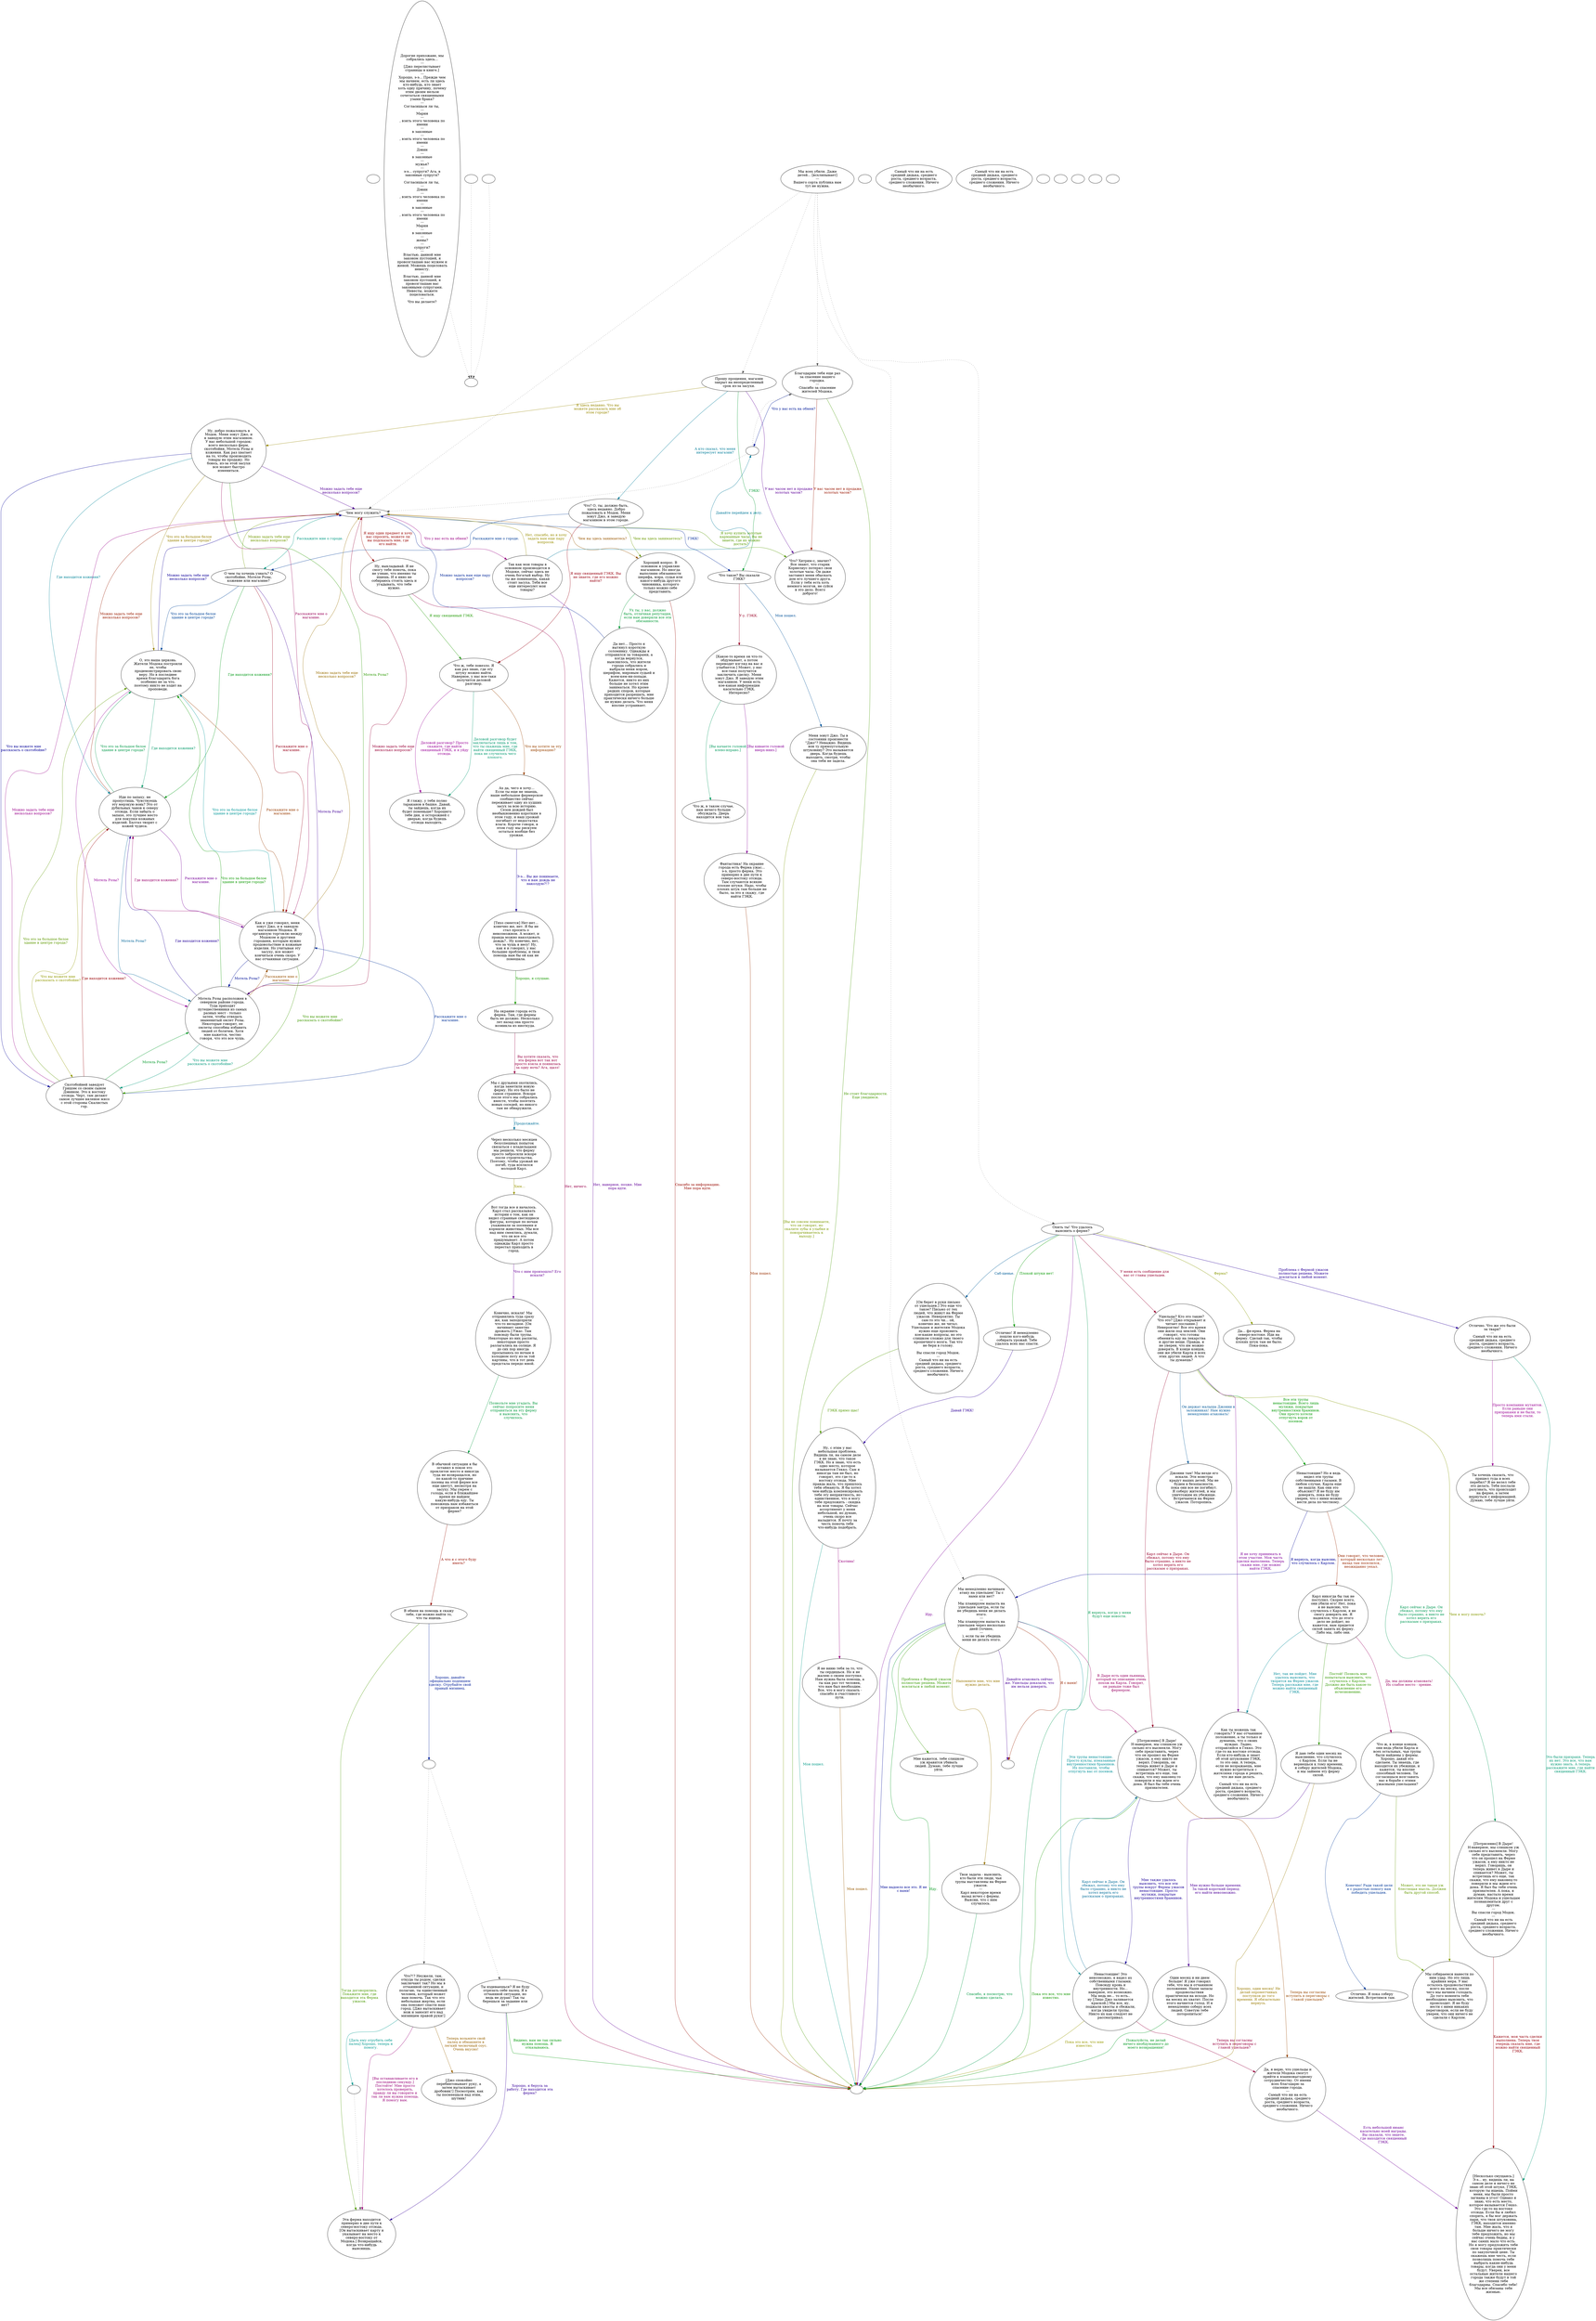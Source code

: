 digraph mcJo {
  "start" [style=filled       fillcolor="#FFFFFF"       color="#000000"]
  "start" [label=""]
  "critter_p_proc" [style=filled       fillcolor="#FFFFFF"       color="#000000"]
  "critter_p_proc" -> "Node998" [style=dotted color="#555555"]
  "critter_p_proc" [label="Дорогие прихожане, мы\nсобрались здесь...\n---\n[Джо перелистывает\nстраницы в книге.]\n---\nХорошо, э-э... Прежде чем\nмы начнем, есть ли здесь\nкто-нибудь, кто знает\nхоть одну причину, почему\nэтим двоим нельзя\nсочетаться священными\nузами брака?\n---\nСогласишься ли ты, \n---\nМария\n---\n, взять этого человека по\nимени\n---\n в законные \n---\n, взять этого человека по\nимени\n---\nДэвин\n---\n в законные \n---\nмужья?\n---\nэ-э... супруги? Ага, в\nзаконные супруги?\n---\nСогласишься ли ты, \n---\nДэвин\n---\n, взять этого человека по\nимени\n---\n в законные \n---\n, взять этого человека по\nимени\n---\nМария\n---\n в законные \n---\nжены?\n---\nсупруги?\n---\nВластью, данной мне\nзаконом пустошей, я\nпровозглашаю вас мужем и\nженой. Можешь поцеловать\nневесту.\n---\nВластью, данной мне\nзаконом пустошей, я\nпровозглашаю вас\nзаконными супругами.\nНевесты, можете\nпоцеловаться.\n---\nЧто вы делаете?"]
  "pickup_p_proc" [style=filled       fillcolor="#FFFFFF"       color="#000000"]
  "pickup_p_proc" -> "Node998" [style=dotted color="#555555"]
  "pickup_p_proc" [label=""]
  "talk_p_proc" [style=filled       fillcolor="#FFFFFF"       color="#000000"]
  "talk_p_proc" -> "Node090" [style=dotted color="#555555"]
  "talk_p_proc" -> "Node003" [style=dotted color="#555555"]
  "talk_p_proc" -> "Node000" [style=dotted color="#555555"]
  "talk_p_proc" -> "Node002" [style=dotted color="#555555"]
  "talk_p_proc" -> "Node001" [style=dotted color="#555555"]
  "talk_p_proc" [label="Мы всех убили. Даже\nдетей... [всхлипывает]\n---\nВашего сорта публика нам\nтут не нужна."]
  "destroy_p_proc" [style=filled       fillcolor="#FFFFFF"       color="#000000"]
  "destroy_p_proc" [label=""]
  "look_at_p_proc" [style=filled       fillcolor="#FFFFFF"       color="#000000"]
  "look_at_p_proc" [label="Самый что ни на есть\nсредний дядька, среднего\nроста, среднего возраста,\nсреднего сложения. Ничего\nнеобычного."]
  "description_p_proc" [style=filled       fillcolor="#FFFFFF"       color="#000000"]
  "description_p_proc" [label="Самый что ни на есть\nсредний дядька, среднего\nроста, среднего возраста,\nсреднего сложения. Ничего\nнеобычного."]
  "use_skill_on_p_proc" [style=filled       fillcolor="#FFFFFF"       color="#000000"]
  "use_skill_on_p_proc" [label=""]
  "damage_p_proc" [style=filled       fillcolor="#FFFFFF"       color="#000000"]
  "damage_p_proc" -> "Node998" [style=dotted color="#555555"]
  "damage_p_proc" [label=""]
  "map_enter_p_proc" [style=filled       fillcolor="#FFFFFF"       color="#000000"]
  "map_enter_p_proc" [label=""]
  "map_update_p_proc" [style=filled       fillcolor="#FFFFFF"       color="#000000"]
  "map_update_p_proc" [label=""]
  "timed_event_p_proc" [style=filled       fillcolor="#FFFFFF"       color="#000000"]
  "timed_event_p_proc" [label=""]
  "Node000" [style=filled       fillcolor="#FFFFFF"       color="#000000"]
  "Node000" [label="Прошу прощения, магазин\nзакрыт на неопределенный\nсрок из-за засухи."]
  "Node000" -> "Node010" [label="А кто сказал, что меня\nинтересует магазин?" color="#007C99" fontcolor="#007C99"]
  "Node000" -> "Node040" [label="Я здесь недавно. Что вы\nможете рассказать мне об\nэтом городе?" color="#998900" fontcolor="#998900"]
  "Node000" -> "Node060" [label="У вас часом нет в продаже\nзолотых часов?" color="#5D0099" fontcolor="#5D0099"]
  "Node000" -> "Node030" [label="ГЭКК!" color="#009930" fontcolor="#009930"]
  "Node001" [style=filled       fillcolor="#FFFFFF"       color="#000000"]
  "Node001" [label="Чем могу служить?"]
  "Node001" -> "Node050" [label="Я ищу один предмет и хочу\nвас спросить, можете ли\nвы подсказать мне, где\nего найти." color="#990300" fontcolor="#990300"]
  "Node001" -> "Node030" [label="ГЭКК!" color="#002999" fontcolor="#002999"]
  "Node001" -> "Node060" [label="Я хочу купить золотые\nкарманные часы. Вы не\nзнаете, где их можно\nдостать?" color="#569900" fontcolor="#569900"]
  "Node001" -> "Node051" [label="Что у вас есть на обмен?" color="#990083" fontcolor="#990083"]
  "Node001" -> "Node045" [label="Расскажите мне о городе." color="#009983" fontcolor="#009983"]
  "Node001" -> "Node052" [label="Чем вы здесь занимаетесь?" color="#995600" fontcolor="#995600"]
  "Node002" [style=filled       fillcolor="#FFFFFF"       color="#000000"]
  "Node002" [label="Опять ты! Что удалось\nвыяснить о ферме?"]
  "Node002" -> "Node081" [label="Проблема с Фермой ужасов\nполностью решена. Можете\nвселяться в любой момент." color="#290099" fontcolor="#290099"]
  "Node002" -> "Node065" [label="Плохой штуки нет!" color="#039900" fontcolor="#039900"]
  "Node002" -> "Node070" [label="У меня есть сообщение для\nвас от главы ушельцев." color="#990030" fontcolor="#990030"]
  "Node002" -> "Node061" [label="Саб-щенье." color="#005D99" fontcolor="#005D99"]
  "Node002" -> "Node064" [label="Ферма?" color="#899900" fontcolor="#899900"]
  "Node002" -> "Node999" [label="Иду." color="#7C0099" fontcolor="#7C0099"]
  "Node002" -> "Node999" [label="Я вернусь, когда у меня\nбудут еще новости." color="#00994F" fontcolor="#00994F"]
  "Node003" [style=filled       fillcolor="#FFFFFF"       color="#000000"]
  "Node003" [label="Мы немедленно начинаем\nатаку на ушельцев! Ты с\nнами или нет?\n---\nМы планируем напасть на\nушельцев завтра, если ты\nне убедишь меня не делать\nэтого.\n---\nМы планируем напасть на\nушельцев через несколько\nдней (точнее,\n---\n), если ты не убедишь\nменя не делать этого."]
  "Node003" -> "Node991" [label="Я с вами!" color="#992300" fontcolor="#992300"]
  "Node003" -> "Node999" [label="Мне надоело все это. Я не\nс вами!" color="#000A99" fontcolor="#000A99"]
  "Node003" -> "Node085" [label="Проблема с Фермой ужасов\nполностью решена. Можете\nвселяться в любой момент." color="#369900" fontcolor="#369900"]
  "Node003" -> "Node086" [label="В Дыре есть один пьяница,\nкоторый по описанию очень\nпохож на Карла. Говорит,\nон раньше тоже был\nфермером." color="#990063" fontcolor="#990063"]
  "Node003" -> "Node087" [label="Эти трупы ненастоящие.\nПросто куклы, измазанные\nвнутренностями браминов.\nИх поставили, чтобы\nотпугнуть вас от посевов." color="#009099" fontcolor="#009099"]
  "Node003" -> "Node089" [label="Напомните мне, что мне\nнужно делать." color="#997600" fontcolor="#997600"]
  "Node003" -> "Node991" [label="Давайте атаковать сейчас\nже. Ушельцы доказали, что\nим нельзя доверять." color="#490099" fontcolor="#490099"]
  "Node003" -> "Node999" [label="Иду." color="#00991C" fontcolor="#00991C"]
  "Node010" [style=filled       fillcolor="#FFFFFF"       color="#000000"]
  "Node010" [label="Что? О, ты, должно быть,\nздесь недавно. Добро\nпожаловать в Модок. Меня\nзовут Джо, я заведую\nмагазином в этом городе."]
  "Node010" -> "Node011" [label="Я ищу священный ГЭКК. Вы\nне знаете, где его можно\nнайти?" color="#990010" fontcolor="#990010"]
  "Node010" -> "Node045" [label="Расскажите мне о городе." color="#003D99" fontcolor="#003D99"]
  "Node010" -> "Node052" [label="Чем вы здесь занимаетесь?" color="#6A9900" fontcolor="#6A9900"]
  "Node011" [style=filled       fillcolor="#FFFFFF"       color="#000000"]
  "Node011" [label="Что ж, тебе повезло. Я\nкак раз знаю, где эту\nштуку можно найти.\nНаверное, у нас все-таки\nполучится деловой\nразговор."]
  "Node011" -> "Node035" [label="Деловой разговор? Просто\nскажите, где найти\nсвященный ГЭКК, и я уйду\nотсюда." color="#990096" fontcolor="#990096"]
  "Node011" -> "Node035" [label="Деловой разговор будет\nзаключаться лишь в том,\nчто ты скажешь мне, где\nнайти священный ГЭКК,\nпока не случилось чего\nплохого." color="#00996F" fontcolor="#00996F"]
  "Node011" -> "Node012" [label="Что вы хотите за эту\nинформацию?" color="#994200" fontcolor="#994200"]
  "Node012" [style=filled       fillcolor="#FFFFFF"       color="#000000"]
  "Node012" [label="Ах да, чего я хочу...\nЕсли ты еще не знаешь,\nнаше небольшое фермерское\nсообщество сейчас\nпереживает одну из худших\nзасух за всю историю.\nСезон дождей был\nнеобыкновенно коротким в\nэтом году, и наш урожай\nпогибает от недостатка\nвлаги. Короче говоря, в\nэтом году мы рискуем\nостаться вообще без\nурожая."]
  "Node012" -> "Node013" [label="Э-э... Вы же понимаете,\nчто я вам дождь не\nнаколдую?!?" color="#160099" fontcolor="#160099"]
  "Node013" [style=filled       fillcolor="#FFFFFF"       color="#000000"]
  "Node013" [label="[Тихо смеется] Нет-нет...\nконечно же, нет. Я бы не\nстал просить о\nневозможном. А может, и\nправда можно наколдовать\nдождь?.. Ну конечно, нет,\nчто за чушь я несу! Ну,\nкак я и говорил, у нас\nбольшие проблемы, и твоя\nпомощь нам бы ой как не\nпомешала."]
  "Node013" -> "Node014" [label="Хорошо, я слушаю." color="#179900" fontcolor="#179900"]
  "Node014" [style=filled       fillcolor="#FFFFFF"       color="#000000"]
  "Node014" [label="На окраине города есть\nферма. Там, где фермы\nбыть не должно. Несколько\nлет назад она просто\nвозникла из ниоткуда."]
  "Node014" -> "Node015" [label="Вы хотите сказать, что\nэта ферма вот так вот\nпросто взяла и появилась\nза одну ночь? Ага, щазз!" color="#990043" fontcolor="#990043"]
  "Node015" [style=filled       fillcolor="#FFFFFF"       color="#000000"]
  "Node015" [label="Мы с друзьями охотились,\nкогда заметили новую\nферму. Но это было не\nсамое странное. Вскоре\nпосле этого мы собрались\nвместе, чтобы посетить\nновых соседей, но никого\nтам не обнаружили."]
  "Node015" -> "Node016" [label="Продолжайте." color="#007099" fontcolor="#007099"]
  "Node016" [style=filled       fillcolor="#FFFFFF"       color="#000000"]
  "Node016" [label="Через несколько месяцев\nбезуспешных попыток\nсвязаться с владельцами\nмы решили, что ферму\nпросто забросили вскоре\nпосле строительства.\nПоэтому, чтобы урожай не\nпогиб, туда вселился\nмолодой Карл."]
  "Node016" -> "Node017" [label="Хмм..." color="#999500" fontcolor="#999500"]
  "Node017" [style=filled       fillcolor="#FFFFFF"       color="#000000"]
  "Node017" [label="Вот тогда все и началось.\nКарл стал рассказывать\nистории о том, как он\nвидел странные светящиеся\nфигуры, которые по ночам\nухаживали за посевами и\nкормили животных. Мы все\nнад ним смеялись, думали,\nчто он все это\nпридумывает. А потом\nоднажды Карл просто\nперестал приходить в\nгород."]
  "Node017" -> "Node018" [label="Что с ним произошло? Его\nискали?" color="#690099" fontcolor="#690099"]
  "Node018" [style=filled       fillcolor="#FFFFFF"       color="#000000"]
  "Node018" [label="Конечно, искали! Мы\nотправились туда сразу\nже, как заподозрили\nчто-то неладное. [Он\nначинает заметно\nдрожать.] Ужас. Там\nповсюду были трупы.\nНекоторые из них распяты,\nнекоторые просто\nразлагались на солнце. Я\nдо сих пор иногда\nпросыпаюсь по ночам в\nхолодном поту из-за той\nкартины, что в тот день\nпредстала передо мной."]
  "Node018" -> "Node019" [label="Позвольте мне угадать. Вы\nсейчас попросите меня\nотправиться на эту ферму\nи выяснить, что\nслучилось." color="#00993C" fontcolor="#00993C"]
  "Node019" [style=filled       fillcolor="#FFFFFF"       color="#000000"]
  "Node019" [label="В обычной ситуации я бы\nоставил в покое это\nпроклятое место и никогда\nтуда не возвращался, но\nпо какой-то причине\nпосевы на этой ферме все\nеще цветут, несмотря на\nзасуху. Мы умрем с\nголода, если в ближайшее\nвремя не найдем\nкакую-нибудь еду. Ты\nпоможешь нам избавиться\nот призраков на этой\nферме?"]
  "Node019" -> "Node020" [label="А что я с этого буду\nиметь?" color="#990F00" fontcolor="#990F00"]
  "Node020" [style=filled       fillcolor="#FFFFFF"       color="#000000"]
  "Node020" [label="В обмен на помощь я скажу\nтебе, где можно найти то,\nчто ты ищешь."]
  "Node020" -> "Node994" [label="Хорошо, давайте\nофициально подпишем\nсделку. Отрубайте свой\nправый мизинец." color="#001D99" fontcolor="#001D99"]
  "Node020" -> "Node022" [label="Тогда договорились.\nПокажите мне, где\nнаходится эта Ферма\nужасов." color="#4A9900" fontcolor="#4A9900"]
  "Node021" [style=filled       fillcolor="#FFFFFF"       color="#000000"]
  "Node021" [label="Что?!? Неужели, там,\nоткуда ты родом, сделки\nзаключают так? Но мы в\nотчаянной ситуации, и\nполагаю, ты единственный\nчеловек, который может\nнам помочь. Так что это\nнебольшая жертва, если\nона поможет спасти наш\nгород. [Джо вытаскивает\nнож и заносит его над\nмизинцем правой руки!]"]
  "Node021" -> "Node022" [label="[Вы останавливаете его в\nпоследнюю секунду.]\nПостойте! Мне просто\nхотелось проверить,\nправду ли вы говорите и\nтак ли вам нужна помощь.\nЯ помогу вам." color="#990077" fontcolor="#990077"]
  "Node021" -> "Node992" [label="[Дать ему отрубить себе\nпалец] Хорошо, теперь я\nпомогу." color="#00998F" fontcolor="#00998F"]
  "Node021" -> "Node023" [label="Теперь возьмите свой\nпалец и обмакните в\nлегкий чесночный соус.\nОчень вкусно!" color="#996200" fontcolor="#996200"]
  "Node022" [style=filled       fillcolor="#FFFFFF"       color="#000000"]
  "Node022" [label="Эта ферма находится\nпримерно в дне пути к\nсеверо-востоку отсюда.\n[Он вытаскивает карту и\nуказывает на место к\nсеверо-востоку от\nМодока.] Возвращайся,\nкогда что-нибудь\nвыяснишь."]
  "Node023" [style=filled       fillcolor="#FFFFFF"       color="#000000"]
  "Node023" [label="[Джо спокойно\nперебинтовывает руку, а\nзатем вытаскивает\nдробовик!] Посмотрим, как\nты посмеешься над этим,\nшутник!"]
  "Node024" [style=filled       fillcolor="#FFFFFF"       color="#000000"]
  "Node024" [label="Ты издеваешься? Я не буду\nотрезать себе палец. Я в\nотчаянной ситуации, но\nведь не дурак! Так ты\nберешься за задание или\nнет?"]
  "Node024" -> "Node022" [label="Хорошо, я берусь за\nработу. Где находится эта\nферма?" color="#350099" fontcolor="#350099"]
  "Node024" -> "Node999" [label="Видимо, вам не так сильно\nнужна помощь. Я\nотказываюсь." color="#009909" fontcolor="#009909"]
  "Node030" [style=filled       fillcolor="#FFFFFF"       color="#000000"]
  "Node030" [label="Что такое? Вы сказали\nГЭКК?"]
  "Node030" -> "Node032" [label="У-у. ГЭКК." color="#990024" fontcolor="#990024"]
  "Node030" -> "Node031" [label="Моя пошел." color="#005199" fontcolor="#005199"]
  "Node031" [style=filled       fillcolor="#FFFFFF"       color="#000000"]
  "Node031" [label="Меня зовут Джо. Ты в\nсостоянии произнести\n\"Джо\"? Неважно. Видишь\nвон ту прямоугольную\nштуковину? Это называется\nдверь. Когда будешь\nвыходить, смотри, чтобы\nона тебя не задела."]
  "Node031" -> "Node999" [label="[Вы не совсем понимаете,\nчто он говорит, но\nскалите зубы в улыбке и\nповорачиваетесь к\nвыходу.]" color="#7D9900" fontcolor="#7D9900"]
  "Node032" [style=filled       fillcolor="#FFFFFF"       color="#000000"]
  "Node032" [label="[Какое-то время он что-то\nобдумывает, а потом\nпереводит взгляд на вас и\nулыбается.] Может, у нас\nвсе-таки получится\nзаключить сделку. Меня\nзовут Джо. Я заведую этим\nмагазином. У меня есть\nкое-какая информация\nкасательно ГЭКК.\nИнтересно?"]
  "Node032" -> "Node033" [label="[Вы киваете головой\nвверх-вниз.]" color="#880099" fontcolor="#880099"]
  "Node032" -> "Node034" [label="[Вы качаете головой\nвлево-вправо.]" color="#00995C" fontcolor="#00995C"]
  "Node033" [style=filled       fillcolor="#FFFFFF"       color="#000000"]
  "Node033" [label="Фантастика! На окраине\nгорода есть Ферма ужас...\nэ-э, просто ферма. Это\nпримерно в дне пути к\nсеверо-востоку отсюда.\nТам случаются всякие\nплохие штуки. Надо, чтобы\nплохих штук там больше не\nбыло, за это я скажу, где\nнайти ГЭКК."]
  "Node033" -> "Node999" [label="Моя пошел." color="#992F00" fontcolor="#992F00"]
  "Node034" [style=filled       fillcolor="#FFFFFF"       color="#000000"]
  "Node034" [label="Что ж, в таком случае,\nнам нечего больше\nобсуждать. Дверь\nнаходится вон там."]
  "Node035" [style=filled       fillcolor="#FFFFFF"       color="#000000"]
  "Node035" [label="Я гляжу, у тебя полно\nтараканов в башке. Давай,\nты зайдешь, когда их\nбудет поменьше? Хорошего\nтебе дня, и осторожней с\nдверью, когда будешь\nотсюда выходить."]
  "Node040" [style=filled       fillcolor="#FFFFFF"       color="#000000"]
  "Node040" [label="Ну, добро пожаловать в\nМодок. Меня зовут Джо, и\nя заведую этим магазином.\nУ нас небольшой городок:\nвсего несколько ферм,\nскотобойня, Мотель Розы и\nкожевня. Как раз хватает\nна то, чтобы производить\nтовары на продажу. Но\nбоюсь, из-за этой засухи\nвсе может быстро\nизмениться."]
  "Node040" -> "Node041" [label="Что вы можете мне\nрассказать о скотобойне?" color="#020099" fontcolor="#020099"]
  "Node040" -> "Node042" [label="Мотель Розы?" color="#2A9900" fontcolor="#2A9900"]
  "Node040" -> "Node044" [label="Расскажите мне о\nмагазине." color="#990057" fontcolor="#990057"]
  "Node040" -> "Node043" [label="Где находится кожевня?" color="#008499" fontcolor="#008499"]
  "Node040" -> "Node046" [label="Что это за большое белое\nздание в центре города?" color="#998200" fontcolor="#998200"]
  "Node040" -> "Node001" [label="Можно задать тебе еще\nнесколько вопросов?" color="#550099" fontcolor="#550099"]
  "Node041" [style=filled       fillcolor="#FFFFFF"       color="#000000"]
  "Node041" [label="Скотобойней заведует\nГришэм со своим сыном\nДэвином. Это к востоку\nотсюда. Черт, там делают\nсамое лучшее вяленое мясо\nс этой стороны Скалистых\nгор."]
  "Node041" -> "Node042" [label="Мотель Розы?" color="#009928" fontcolor="#009928"]
  "Node041" -> "Node043" [label="Где находится кожевня?" color="#990004" fontcolor="#990004"]
  "Node041" -> "Node044" [label="Расскажите мне о\nмагазине." color="#003199" fontcolor="#003199"]
  "Node041" -> "Node046" [label="Что это за большое белое\nздание в центре города?" color="#5E9900" fontcolor="#5E9900"]
  "Node041" -> "Node001" [label="Можно задать тебе еще\nнесколько вопросов?" color="#99008A" fontcolor="#99008A"]
  "Node042" [style=filled       fillcolor="#FFFFFF"       color="#000000"]
  "Node042" [label="Мотель Розы расположен в\nсеверном районе города.\nТуда приходят\nпутешественники из самых\nразных мест - только\nзатем, чтобы отведать\nзнаменитый омлет Розы.\nНекоторые говорят, ее\nомлеты способны избавить\nлюдей от болячек. Хотя\nмне кажется, честно\nговоря, что это все чушь."]
  "Node042" -> "Node041" [label="Что вы можете мне\nрассказать о скотобойне?" color="#00997B" fontcolor="#00997B"]
  "Node042" -> "Node044" [label="Расскажите мне о\nмагазине." color="#994F00" fontcolor="#994F00"]
  "Node042" -> "Node043" [label="Где находится кожевня?" color="#220099" fontcolor="#220099"]
  "Node042" -> "Node046" [label="Что это за большое белое\nздание в центре города?" color="#0B9900" fontcolor="#0B9900"]
  "Node042" -> "Node001" [label="Можно задать тебе еще\nнесколько вопросов?" color="#990037" fontcolor="#990037"]
  "Node043" [style=filled       fillcolor="#FFFFFF"       color="#000000"]
  "Node043" [label="Иди по запаху, не\nпропустишь. Чувствуешь\nэту мерзкую вонь? Это от\nдубильных чанов к северу\nотсюда. Если забыть о\nзапахе, это лучшее место\nдля покупки кожаных\nизделий. Балтаз творит с\nкожей чудеса."]
  "Node043" -> "Node042" [label="Мотель Розы?" color="#006499" fontcolor="#006499"]
  "Node043" -> "Node041" [label="Что вы можете мне\nрассказать о скотобойне?" color="#919900" fontcolor="#919900"]
  "Node043" -> "Node044" [label="Расскажите мне о\nмагазине." color="#750099" fontcolor="#750099"]
  "Node043" -> "Node046" [label="Что это за большое белое\nздание в центре города?" color="#009948" fontcolor="#009948"]
  "Node043" -> "Node001" [label="Можно задать тебе еще\nнесколько вопросов?" color="#991B00" fontcolor="#991B00"]
  "Node044" [style=filled       fillcolor="#FFFFFF"       color="#000000"]
  "Node044" [label="Как я уже говорил, меня\nзовут Джо, и я заведую\nмагазином Модока. Я\nорганизую торговлю между\nМодоком и другими\nгородами, которым нужно\nпродовольствие и кожаные\nизделия. Но учитывая эту\nзасуху, все может\nкончиться очень скоро. У\nнас отчаянная ситуация."]
  "Node044" -> "Node042" [label="Мотель Розы?" color="#001199" fontcolor="#001199"]
  "Node044" -> "Node041" [label="Что вы можете мне\nрассказать о скотобойне?" color="#3E9900" fontcolor="#3E9900"]
  "Node044" -> "Node043" [label="Где находится кожевня?" color="#99006B" fontcolor="#99006B"]
  "Node044" -> "Node046" [label="Что это за большое белое\nздание в центре города?" color="#009799" fontcolor="#009799"]
  "Node044" -> "Node001" [label="Можно задать тебе еще\nнесколько вопросов?" color="#996E00" fontcolor="#996E00"]
  "Node045" [style=filled       fillcolor="#FFFFFF"       color="#000000"]
  "Node045" [label="О чем ты хочешь узнать? О\nскотобойне, Мотеле Розы,\nкожевне или магазине?"]
  "Node045" -> "Node042" [label="Мотель Розы?" color="#410099" fontcolor="#410099"]
  "Node045" -> "Node043" [label="Где находится кожевня?" color="#009915" fontcolor="#009915"]
  "Node045" -> "Node044" [label="Расскажите мне о\nмагазине." color="#990018" fontcolor="#990018"]
  "Node045" -> "Node046" [label="Что это за большое белое\nздание в центре города?" color="#004499" fontcolor="#004499"]
  "Node045" -> "Node001" [label="Можно задать тебе еще\nнесколько вопросов?" color="#719900" fontcolor="#719900"]
  "Node046" [style=filled       fillcolor="#FFFFFF"       color="#000000"]
  "Node046" [label="О, это наша церковь.\nЖители Модока построили\nее, чтобы\nпродемонстрировать свою\nверу. Но в последнее\nвремя благодарить бога\nособенно не за что,\nпоэтому никто не ходит на\nпроповеди."]
  "Node046" -> "Node042" [label="Мотель Розы?" color="#940099" fontcolor="#940099"]
  "Node046" -> "Node043" [label="Где находится кожевня?" color="#009968" fontcolor="#009968"]
  "Node046" -> "Node044" [label="Расскажите мне о\nмагазине." color="#993B00" fontcolor="#993B00"]
  "Node046" -> "Node001" [label="Можно задать тебе еще\nнесколько вопросов?" color="#0E0099" fontcolor="#0E0099"]
  "Node050" [style=filled       fillcolor="#FFFFFF"       color="#000000"]
  "Node050" [label="Ну, выкладывай. Я не\nсмогу тебе помочь, пока\nне узнаю, что именно ты\nищешь. И я явно не\nсобираюсь стоять здесь и\nугадывать, что тебе\nнужно."]
  "Node050" -> "Node011" [label="Я ищу священный ГЭКК." color="#1E9900" fontcolor="#1E9900"]
  "Node050" -> "Node999" [label="Нет, ничего." color="#99004B" fontcolor="#99004B"]
  "Node051" [style=filled       fillcolor="#FFFFFF"       color="#000000"]
  "Node051" [label="Так как мои товары в\nосновном производятся в\nМодоке, сейчас здесь не\nочень богатый выбор. Ну\nты же понимаешь, какая\nстоит засуха. Тебя все\nеще интересуют мои\nтовары?"]
  "Node051" -> "Node996" [label="Давайте перейдем к делу." color="#007899" fontcolor="#007899"]
  "Node051" -> "Node001" [label="Нет, спасибо, но я хочу\nзадать вам еще пару\nвопросов." color="#998E00" fontcolor="#998E00"]
  "Node051" -> "Node999" [label="Нет, наверное, позже. Мне\nпора идти." color="#610099" fontcolor="#610099"]
  "Node052" [style=filled       fillcolor="#FFFFFF"       color="#000000"]
  "Node052" [label="Хороший вопрос. В\nосновном я управляю\nмагазином. Но иногда\nвыполняю обязанности\nшерифа, мэра, судьи или\nкакого-нибудь другого\nчиновника, которого\nтолько можно себе\nпредставить."]
  "Node052" -> "Node053" [label="Ух ты, у вас, должно\nбыть, отличная репутация,\nесли вам доверили все эти\nобязанности." color="#009934" fontcolor="#009934"]
  "Node052" -> "Node999" [label="Спасибо за информацию.\nМне пора идти." color="#990800" fontcolor="#990800"]
  "Node053" [style=filled       fillcolor="#FFFFFF"       color="#000000"]
  "Node053" [label="Да нет... Просто я\nвытянул короткую\nсоломинку. Однажды я\nотправился за товарами, а\nкогда вернулся,\nвыяснилось, что жители\nгорода собрались и\nвыбрали меня мэром,\nшерифом, мировым судьей и\nвсем-кем-ни-попадя.\nКажется, никто из них\nбольше не хотел этим\nзаниматься. Но кроме\nредких споров, которые\nприходится разрешать, мне\nпрактически ничего больше\nне нужно делать. Что меня\nвполне устраивает."]
  "Node053" -> "Node001" [label="Можно задать вам еще пару\nвопросов?" color="#002599" fontcolor="#002599"]
  "Node060" [style=filled       fillcolor="#FFFFFF"       color="#000000"]
  "Node060" [label="Что? Хитрим-с, значит?\nВсе знают, что старик\nКорнелиус потерял свои\nзолотые часы. Он даже\nзаставил меня обыскать\nдом его лучшего друга.\nЕсли у тебя есть хоть\nнемного мозгов, не суйся\nв это дело. Всего\nдоброго!"]
  "Node061" [style=filled       fillcolor="#FFFFFF"       color="#000000"]
  "Node061" [label="[Он берет в руки письмо\nот ушельцев.] Это еще что\nтакое? Письмо от тех\nлюдей, что живут на Ферме\nужасов. Невероятно. Ты\nсам-то это чи... ой,\nконечно же, не читал.\nУшельцам и жителям Модока\nнужно еще прояснить\nкое-какие вопросы, но это\nслишком сложно для твоего\nкрошечного мозга. Так что\nне бери в голову.\n---\nВы спасли город Модок.\n---\nСамый что ни на есть\nсредний дядька, среднего\nроста, среднего возраста,\nсреднего сложения. Ничего\nнеобычного."]
  "Node061" -> "Node062" [label="ГЭКК прямо щас!" color="#519900" fontcolor="#519900"]
  "Node062" [style=filled       fillcolor="#FFFFFF"       color="#000000"]
  "Node062" [label="Ну, с этим у нас\nнебольшая проблема.\nВидишь ли, на самом деле\nя не знаю, что такое\nГЭКК. Но я знаю, что есть\nодно место, которое\nназывается Гекко. Сам я\nникогда там не был, но\nговорят, это где-то к\nвостоку отсюда. Мне\nправда жаль, что пришлось\nтебя обмануть. Я бы хотел\nчем-нибудь компенсировать\nтебе эту неприятность, но\nединственное, что я могу\nтебе предложить - скидка\nна мои товары. Сейчас\nассортимент у меня\nнебольшой, но думаю,\nочень скоро все\nналадится. Я почту за\nчесть помочь тебе\nчто-нибудь подобрать."]
  "Node062" -> "Node063" [label="Скотина!" color="#99007E" fontcolor="#99007E"]
  "Node062" -> "Node999" [label="Моя пошел." color="#009987" fontcolor="#009987"]
  "Node063" [style=filled       fillcolor="#FFFFFF"       color="#000000"]
  "Node063" [label="Я не виню тебя за то, что\nты сердишься. Но я не\nжалею о своем поступке.\nНам нужна была помощь, а\nты как раз тот человек,\nчто нам был необходим.\nВсе, что я могу сказать -\nспасибо и счастливого\nпути."]
  "Node063" -> "Node999" [label="Моя пошел." color="#995B00" fontcolor="#995B00"]
  "Node064" [style=filled       fillcolor="#FFFFFF"       color="#000000"]
  "Node064" [label="Да... фе-ерма. Ферма на\nсеверо-востоке. Иди на\nферму. Сделай так, чтобы\nплохих штук там не было.\nПока-пока."]
  "Node065" [style=filled       fillcolor="#FFFFFF"       color="#000000"]
  "Node065" [label="Отлично! Я немедленно\nпошлю кого-нибудь\nсобирать урожай. Тебе\nудалось всех нас спасти."]
  "Node065" -> "Node062" [label="Давай ГЭКК!" color="#2E0099" fontcolor="#2E0099"]
  "Node070" [style=filled       fillcolor="#FFFFFF"       color="#000000"]
  "Node070" [label="Ушельцы? Кто это такие?\nЧто это? [Джо открывает и\nчитает послание.]\nНевероятно! Все это время\nони жили под землей. Они\nговорят, что готовы\nобменять еду на лекарства\nи другие вещи. Правда, я\nне уверен, что им можно\nдоверять. В конце концов,\nони же убили Карла и всех\nэтих других людей. А что\nты думаешь?"]
  "Node070" -> "Node071" [label="Все эти трупы\nненастоящие. Всего лишь\nмуляжи, покрытые\nвнутренностями браминов.\nОни просто хотели\nотпугнуть воров от\nпосевов." color="#009901" fontcolor="#009901"]
  "Node070" -> "Node086" [label="Карл сейчас в Дыре. Он\nсбежал, потому что ему\nбыло страшно, а никто не\nхотел верить его\nрассказам о призраках." color="#99002B" fontcolor="#99002B"]
  "Node070" -> "Node079" [label="Он держат малыша Джонни в\nзаложниках! Нам нужно\nнемедленно атаковать!" color="#005899" fontcolor="#005899"]
  "Node070" -> "Node083" [label="Чем я могу помочь?" color="#859900" fontcolor="#859900"]
  "Node070" -> "Node080" [label="Я не хочу принимать в\nэтом участие. Моя часть\nсделки выполнена. Теперь\nскажи мне, где можно\nнайти ГЭКК." color="#810099" fontcolor="#810099"]
  "Node071" [style=filled       fillcolor="#FFFFFF"       color="#000000"]
  "Node071" [label="Ненастоящие? Но я ведь\nвидел эти трупы\nсобственными глазами. В\nлюбом случае, Карла еще\nне нашли. Как они это\nобъяснят? Я не буду им\nдоверять, пока не буду\nуверен, что с ними можно\nвести дела по-честному."]
  "Node071" -> "Node075" [label="Карл сейчас в Дыре. Он\nсбежал, потому что ему\nбыло страшно, а никто не\nхотел верить его\nрассказам о призраках." color="#009954" fontcolor="#009954"]
  "Node071" -> "Node072" [label="Они говорят, что человек,\nкоторый несколько лет\nназад там поселился,\nнеожиданно уехал." color="#992700" fontcolor="#992700"]
  "Node071" -> "Node003" [label="Я вернусь, когда выясню,\nчто случилось с Карлом." color="#000599" fontcolor="#000599"]
  "Node072" [style=filled       fillcolor="#FFFFFF"       color="#000000"]
  "Node072" [label="Карл никогда бы так не\nпоступил. Скорее всего,\nони убили его! Нет, пока\nя не выясню, что\nслучилось с Карлом, я не\nсмогу доверять им. Я\nнадеялся, что до этого\nдело не дойдет, но\nкажется, нам придется\nсилой занять их ферму.\nЛибо мы, либо они."]
  "Node072" -> "Node073" [label="Постой! Позволь мне\nпопытаться выяснить, что\nслучилось с Карлом.\nДолжно же быть какое-то\nобъяснение его\nисчезновению." color="#329900" fontcolor="#329900"]
  "Node072" -> "Node077" [label="Да, мы должны атаковать!\nИх слабое место - зрение." color="#99005E" fontcolor="#99005E"]
  "Node072" -> "Node080" [label="Нет, так не пойдет. Мне\nудалось выяснить, что\nтворится на Ферме ужасов.\nТеперь расскажи мне, где\nможно найти священный\nГЭКК." color="#008B99" fontcolor="#008B99"]
  "Node073" [style=filled       fillcolor="#FFFFFF"       color="#000000"]
  "Node073" [label="Я даю тебе один месяц на\nвыяснение, что случилось\nс Карлом. Если ты не\nвернешься к тому времени,\nя соберу жителей Модока,\nи мы займем эту ферму\nсилой."]
  "Node073" -> "Node999" [label="Хорошо, один месяц! Не\nделай опрометчивых\nпоступков до того\nвремени. Я обязательно\nвернусь." color="#997A00" fontcolor="#997A00"]
  "Node073" -> "Node074" [label="Мне нужно больше времени.\nЗа такой короткий период\nего найти невозможно." color="#4E0099" fontcolor="#4E0099"]
  "Node074" [style=filled       fillcolor="#FFFFFF"       color="#000000"]
  "Node074" [label="Один месяц и ни днем\nбольше! Я уже говорил\nтебе, что мы в отчаянном\nположении. Наши запасы\nпродовольствия\nпрактически на исходе. Но\nна месяц их хватит. После\nэтого начнется голод. И я\nнемедленно соберу всех\nлюдей. Советую тебе\nпоторопиться!"]
  "Node074" -> "Node999" [label="Пожалуйста, не делай\nничего необдуманного до\nмоего возвращения!" color="#009921" fontcolor="#009921"]
  "Node075" [style=filled       fillcolor="#FFFFFF"       color="#000000"]
  "Node075" [label="[Потрясенно] В Дыре!\nН-наверное, мы слишком уж\nсильно его высмеяли. Могу\nсебе представить, через\nчто он прошел на Ферме\nужасов, а ему никто не\nверил. Говоришь, он\nтеперь живет в Дыре и\nспивается? Может, ты\nвстретишь его еще, так\nскажи, что ему наконец-то\nповерили и мы ждем его\nдома. Я был бы тебе очень\nпризнателен. А пока, я\nдумаю, настало время\nжителям Модока и ушельцам\nпознакомиться друг с\nдругом.\n---\nВы спасли город Модок.\n---\nСамый что ни на есть\nсредний дядька, среднего\nроста, среднего возраста,\nсреднего сложения. Ничего\nнеобычного."]
  "Node075" -> "Node076" [label="Кажется, моя часть сделки\nвыполнена. Теперь твоя\nочередь сказать мне, где\nможно найти священный\nГЭКК." color="#99000C" fontcolor="#99000C"]
  "Node076" [style=filled       fillcolor="#FFFFFF"       color="#000000"]
  "Node076" [label="[Несколько смущаясь.]\nЭ-э... ну, видишь ли, на\nсамом деле я ничего не\nзнаю об этой штуке, ГЭКК,\nкоторую ты ищешь. Пойми\nменя, мы были просто\nзагнаны в угол! Однако я\nзнаю, что есть место,\nкоторое называется Гекко.\nЭто где-то на востоке\nотсюда. Если бы я любил\nспорить, я бы мог держать\nпари, что твоя штуковина,\nГЭКК, находится именно\nтам. Мне жаль, что я\nбольше ничего не могу\nтебе предложить, но мы\nсейчас очень бедны, и у\nнас самих мало что есть.\nНо я могу предложить тебе\nсвои товары практически\nпо закупочной цене. Ты\nокажешь мне честь, если\nпозволишь помочь тебе\nвыбрать какие-нибудь\nтовары, когда они у меня\nбудут. Уверен, все\nостальные жители нашего\nгорода также будут в той\nже степени тебе\nблагодарны. Спасибо тебе!\nМы все обязаны тебе\nжизнью."]
  "Node077" [style=filled       fillcolor="#FFFFFF"       color="#000000"]
  "Node077" [label="Что ж, в конце концов,\nони ведь убили Карла и\nвсех остальных, чьи трупы\nбыли найдены у фермы.\nХорошо, давай это\nсделаем. Ты знаешь, где\nнаходится их убежище, и\nкажется, ты вполне\nспособный человек. Ты\nсогласишься возглавить\nнас в борьбе с этими\nужасными ушельцами?"]
  "Node077" -> "Node078" [label="Конечно! Ради такой цели\nя с радостью помогу вам\nпобедить ушельцев." color="#003899" fontcolor="#003899"]
  "Node077" -> "Node083" [label="Может, это не такая уж\nблестящая мысль. Должен\nбыть другой способ." color="#659900" fontcolor="#659900"]
  "Node078" [style=filled       fillcolor="#FFFFFF"       color="#000000"]
  "Node078" [label="Отлично. Я пока соберу\nжителей. Встретимся там."]
  "Node079" [style=filled       fillcolor="#FFFFFF"       color="#000000"]
  "Node079" [label="Джонни там! Мы везде его\nискали. Эти монстры\nкрадут наших детей. Мы не\nбудем в безопасности,\nпока они все не погибнут.\nЯ соберу жителей, и мы\nуничтожим их убежище.\nВстречаемся на Ферме\nужасов. Поторопись."]
  "Node080" [style=filled       fillcolor="#FFFFFF"       color="#000000"]
  "Node080" [label="Как ты можешь так\nговорить? У нас отчаянное\nположение, а ты только и\nдумаешь, что о своих\nнуждах. Ладно,\nотправляйся в Гекко. Это\nгде-то на востоке отсюда.\nЕсли кто-нибудь и знает\nоб этой штуковине ГЭКК,\nто это они. А теперь,\nесли не возражаешь, мне\nнужно встретиться с\nжителями города и решить,\nчто же нам делать.\n---\nСамый что ни на есть\nсредний дядька, среднего\nроста, среднего возраста,\nсреднего сложения. Ничего\nнеобычного."]
  "Node081" [style=filled       fillcolor="#FFFFFF"       color="#000000"]
  "Node081" [label="Отлично. Что же это были\nза твари?\n---\nСамый что ни на есть\nсредний дядька, среднего\nроста, среднего возраста,\nсреднего сложения. Ничего\nнеобычного."]
  "Node081" -> "Node082" [label="Просто компания мутантов.\nЕсли раньше они\nпризраками и не были, то\nтеперь ими стали." color="#990092" fontcolor="#990092"]
  "Node081" -> "Node076" [label="Это были призраки. Теперь\nих нет. Это все, что вам\nнужно знать. А теперь\nрасскажите мне, где найти\nсвященный ГЭКК." color="#009974" fontcolor="#009974"]
  "Node082" [style=filled       fillcolor="#FFFFFF"       color="#000000"]
  "Node082" [label="Ты хочешь сказать, что\nпришел туда и всех\nперебил? Я не велел тебе\nэто делать. Тебя послали\nразузнать, что происходит\nна ферме, а затем\nвернуться с информацией.\nДумаю, тебе лучше уйти."]
  "Node083" [style=filled       fillcolor="#FFFFFF"       color="#000000"]
  "Node083" [label="Мы собираемся нанести по\nним удар. Но это лишь\nкрайняя мера. У нас\nосталось продовольствия\nвсего на месяц, после\nчего мы начнем голодать.\nДо того момента тебе\nнеобходимо выяснить, что\nпроисходит. Я не буду\nвести с ними никаких\nпереговоров, если не буду\nуверен, что они ничего не\nсделали с Карлом."]
  "Node085" [style=filled       fillcolor="#FFFFFF"       color="#000000"]
  "Node085" [label="Мне кажется, тебе слишком\nуж нравится убивать\nлюдей. Думаю, тебе лучше\nуйти."]
  "Node086" [style=filled       fillcolor="#FFFFFF"       color="#000000"]
  "Node086" [label="[Потрясенно] В Дыре!\nН-наверное, мы слишком уж\nсильно его высмеяли. Могу\nсебе представить, через\nчто он прошел на Ферме\nужасов, а ему никто не\nверил. Говоришь, он\nтеперь живет в Дыре и\nспивается? Может, ты\nвстретишь его еще, так\nскажи, что ему наконец-то\nповерили и мы ждем его\nдома. Я был бы тебе очень\nпризнателен."]
  "Node086" -> "Node088" [label="Теперь вы согласны\nвступить в переговоры с\nглавой ушельцев?" color="#994700" fontcolor="#994700"]
  "Node086" -> "Node087" [label="Мне также удалось\nвыяснить, что все эти\nтрупы вокруг Фермы ужасов\nненастоящие. Просто\nмуляжи, покрытые\nвнутренностями браминов." color="#1A0099" fontcolor="#1A0099"]
  "Node086" -> "Node999" [label="Пока это все, что мне\nизвестно." color="#129900" fontcolor="#129900"]
  "Node087" [style=filled       fillcolor="#FFFFFF"       color="#000000"]
  "Node087" [label="Ненастоящие! Это\nневозможно, я видел их\nсобственными глазами.\nПовсюду кровь и\nвнутренности. Но...\nнаверное, это возможно.\nМы ведь не... то есть..\nну [Лицо Джо заливается\nкраской.] Мы все, ну,\nподжали хвосты и сбежали,\nкогда увидели трупы.\nНикто их как следует не\nрассматривал."]
  "Node087" -> "Node088" [label="Теперь вы согласны\nвступить в переговоры с\nглавой ушельцев?" color="#99003F" fontcolor="#99003F"]
  "Node087" -> "Node086" [label="Карл сейчас в Дыре. Он\nсбежал, потому что ему\nбыло страшно, а никто не\nхотел верить его\nрассказам о призраках." color="#006C99" fontcolor="#006C99"]
  "Node087" -> "Node999" [label="Пока это все, что мне\nизвестно." color="#989900" fontcolor="#989900"]
  "Node088" [style=filled       fillcolor="#FFFFFF"       color="#000000"]
  "Node088" [label="Да, я верю, что ушельцы и\nжители Модока смогут\nприйти к взаимовыгодному\nсотрудничеству. От имени\nвсех благодарю за\nспасение города.\n---\nСамый что ни на есть\nсредний дядька, среднего\nроста, среднего возраста,\nсреднего сложения. Ничего\nнеобычного."]
  "Node088" -> "Node076" [label="Есть небольшой нюанс\nкасательно моей награды.\nВы сказали, что знаете,\nгде находится священный\nГЭКК." color="#6D0099" fontcolor="#6D0099"]
  "Node089" [style=filled       fillcolor="#FFFFFF"       color="#000000"]
  "Node089" [label="Твоя задача - выяснить,\nкто были эти люди, чьи\nтрупы выставлены на Ферме\nужасов.\n---\nКарл некоторое время\nназад исчез с фермы.\nВыясни, что с ним\nслучилось."]
  "Node089" -> "Node999" [label="Спасибо, я посмотрю, что\nможно сделать." color="#009941" fontcolor="#009941"]
  "Node090" [style=filled       fillcolor="#FFFFFF"       color="#000000"]
  "Node090" [label="Благодарим тебя еще раз\nза спасение нашего\nгородка.\n---\nСпасибо за спасение\nжителей Модока."]
  "Node090" -> "Node060" [label="У вас часом нет в продаже\nзолотых часов?" color="#991400" fontcolor="#991400"]
  "Node090" -> "Node996" [label="Что у вас есть на обмен?" color="#001999" fontcolor="#001999"]
  "Node090" -> "Node999" [label="Не стоит благодарности.\nЕще увидимся." color="#459900" fontcolor="#459900"]
  "Node999" [style=filled       fillcolor="#FFFFFF"       color="#000000"]
  "Node999" [label=""]
  "Node998" [style=filled       fillcolor="#FFFFFF"       color="#000000"]
  "Node998" [label=""]
  "Node996" [style=filled       fillcolor="#FFFFFF"       color="#000000"]
  "Node996" -> "Node090" [style=dotted color="#555555"]
  "Node996" -> "Node001" [style=dotted color="#555555"]
  "Node996" [label=""]
  "combat_p_proc" [style=filled       fillcolor="#FFFFFF"       color="#000000"]
  "combat_p_proc" [label=""]
  "Node994" [style=filled       fillcolor="#FFFFFF"       color="#000000"]
  "Node994" -> "Node021" [style=dotted color="#555555"]
  "Node994" -> "Node024" [style=dotted color="#555555"]
  "Node994" [label=""]
  "Node992" [style=filled       fillcolor="#FFFFFF"       color="#000000"]
  "Node992" -> "Node022" [style=dotted color="#555555"]
  "Node992" [label=""]
  "Node991" [style=filled       fillcolor="#FFFFFF"       color="#000000"]
  "Node991" [label=""]
}